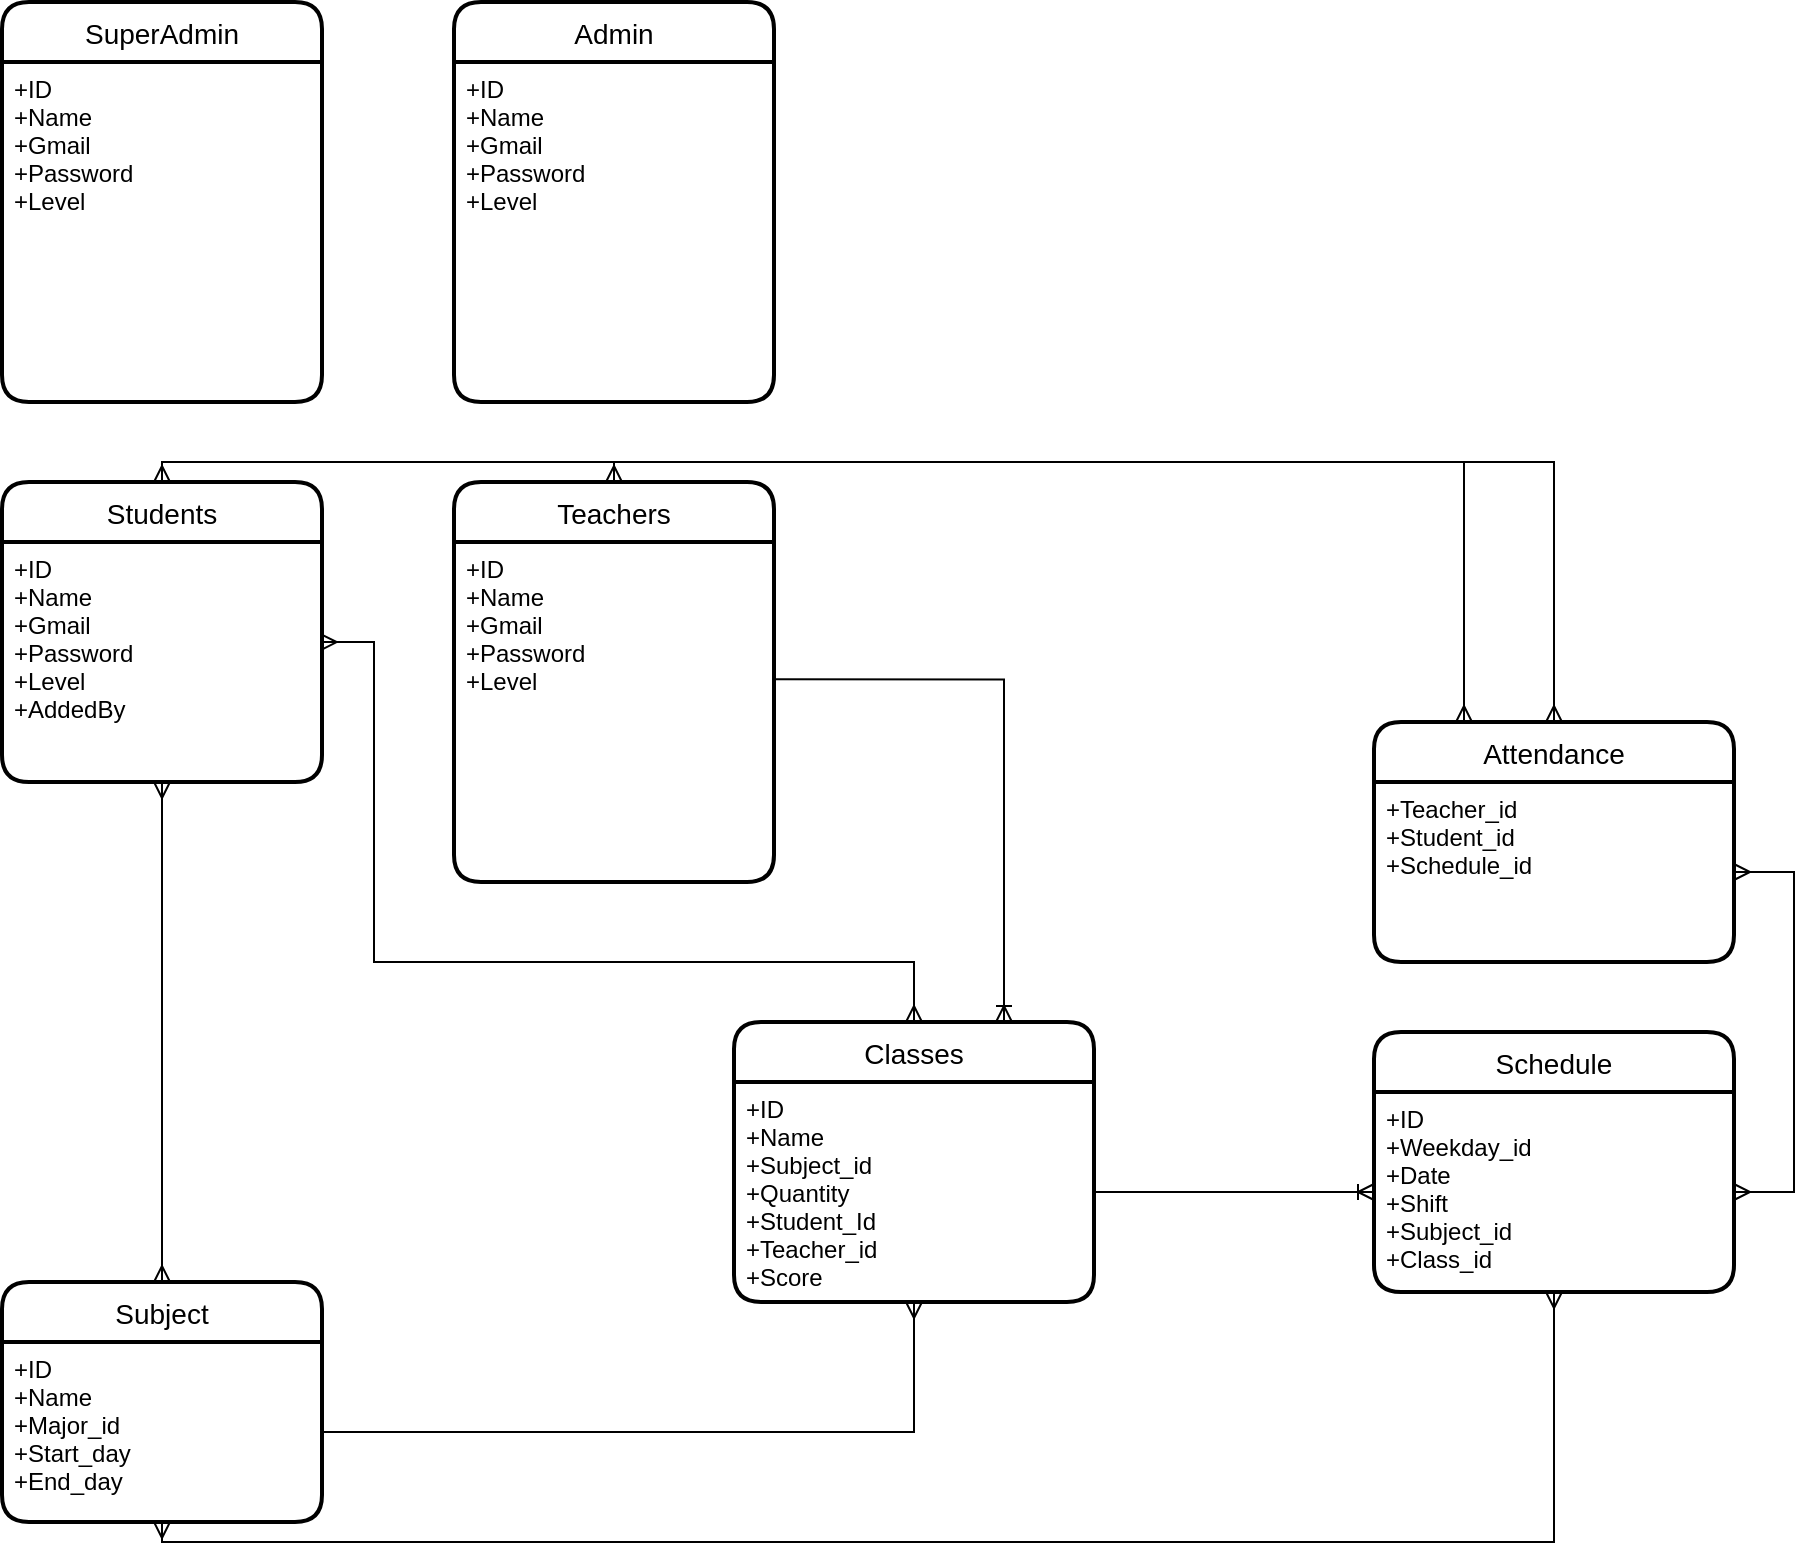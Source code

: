 <mxfile version="18.0.8" type="device" pages="4"><diagram id="ZFB1o7a9MBSXmdI-FnLY" name="Tổng thể"><mxGraphModel dx="1740" dy="2080" grid="1" gridSize="10" guides="1" tooltips="1" connect="1" arrows="1" fold="1" page="1" pageScale="1" pageWidth="827" pageHeight="1169" math="0" shadow="0"><root><mxCell id="0"/><mxCell id="1" parent="0"/><mxCell id="i3qqgHYiVEMcwFEuGcJN-6" value="Students" style="swimlane;childLayout=stackLayout;horizontal=1;startSize=30;horizontalStack=0;rounded=1;fontSize=14;fontStyle=0;strokeWidth=2;resizeParent=0;resizeLast=1;shadow=0;dashed=0;align=center;" parent="1" vertex="1"><mxGeometry x="254" y="20" width="160" height="150" as="geometry"/></mxCell><mxCell id="i3qqgHYiVEMcwFEuGcJN-7" value="+ID&#10;+Name&#10;+Gmail&#10;+Password&#10;+Level&#10;+AddedBy" style="align=left;strokeColor=none;fillColor=none;spacingLeft=4;fontSize=12;verticalAlign=top;resizable=0;rotatable=0;part=1;" parent="i3qqgHYiVEMcwFEuGcJN-6" vertex="1"><mxGeometry y="30" width="160" height="120" as="geometry"/></mxCell><mxCell id="aoYHZ8c70Qp43yfdJp0Z-2" value="Classes" style="swimlane;childLayout=stackLayout;horizontal=1;startSize=30;horizontalStack=0;rounded=1;fontSize=14;fontStyle=0;strokeWidth=2;resizeParent=0;resizeLast=1;shadow=0;dashed=0;align=center;" parent="1" vertex="1"><mxGeometry x="620" y="290" width="180" height="140" as="geometry"/></mxCell><mxCell id="aoYHZ8c70Qp43yfdJp0Z-14" style="edgeStyle=none;rounded=0;orthogonalLoop=1;jettySize=auto;html=1;" parent="aoYHZ8c70Qp43yfdJp0Z-2" source="aoYHZ8c70Qp43yfdJp0Z-3" target="aoYHZ8c70Qp43yfdJp0Z-2" edge="1"><mxGeometry relative="1" as="geometry"/></mxCell><mxCell id="aoYHZ8c70Qp43yfdJp0Z-3" value="+ID&#10;+Name&#10;+Subject_id&#10;+Quantity&#10;+Student_Id&#10;+Teacher_id&#10;+Score" style="align=left;strokeColor=none;fillColor=none;spacingLeft=4;fontSize=12;verticalAlign=top;resizable=0;rotatable=0;part=1;" parent="aoYHZ8c70Qp43yfdJp0Z-2" vertex="1"><mxGeometry y="30" width="180" height="110" as="geometry"/></mxCell><mxCell id="aoYHZ8c70Qp43yfdJp0Z-6" value="Subject" style="swimlane;childLayout=stackLayout;horizontal=1;startSize=30;horizontalStack=0;rounded=1;fontSize=14;fontStyle=0;strokeWidth=2;resizeParent=0;resizeLast=1;shadow=0;dashed=0;align=center;" parent="1" vertex="1"><mxGeometry x="254" y="420" width="160" height="120" as="geometry"/></mxCell><mxCell id="aoYHZ8c70Qp43yfdJp0Z-7" value="+ID&#10;+Name&#10;+Major_id&#10;+Start_day&#10;+End_day" style="align=left;strokeColor=none;fillColor=none;spacingLeft=4;fontSize=12;verticalAlign=top;resizable=0;rotatable=0;part=1;" parent="aoYHZ8c70Qp43yfdJp0Z-6" vertex="1"><mxGeometry y="30" width="160" height="90" as="geometry"/></mxCell><mxCell id="aoYHZ8c70Qp43yfdJp0Z-9" value="" style="edgeStyle=orthogonalEdgeStyle;fontSize=12;html=1;endArrow=ERmany;startArrow=ERmany;rounded=0;entryX=0.5;entryY=0;entryDx=0;entryDy=0;exitX=0.996;exitY=0.417;exitDx=0;exitDy=0;exitPerimeter=0;" parent="1" source="i3qqgHYiVEMcwFEuGcJN-7" target="aoYHZ8c70Qp43yfdJp0Z-2" edge="1"><mxGeometry width="100" height="100" relative="1" as="geometry"><mxPoint x="510" y="150" as="sourcePoint"/><mxPoint x="620" y="280" as="targetPoint"/><Array as="points"><mxPoint x="440" y="100"/><mxPoint x="440" y="260"/><mxPoint x="710" y="260"/></Array></mxGeometry></mxCell><mxCell id="aoYHZ8c70Qp43yfdJp0Z-13" value="" style="fontSize=12;html=1;endArrow=ERmany;startArrow=ERmany;rounded=0;exitX=0.5;exitY=0;exitDx=0;exitDy=0;entryX=0.5;entryY=1;entryDx=0;entryDy=0;" parent="1" source="aoYHZ8c70Qp43yfdJp0Z-6" target="i3qqgHYiVEMcwFEuGcJN-7" edge="1"><mxGeometry width="100" height="100" relative="1" as="geometry"><mxPoint x="520" y="310" as="sourcePoint"/><mxPoint x="620" y="210" as="targetPoint"/></mxGeometry></mxCell><mxCell id="f_x4bpXC9JGxoz6g6J-O-1" value="Teachers" style="swimlane;childLayout=stackLayout;horizontal=1;startSize=30;horizontalStack=0;rounded=1;fontSize=14;fontStyle=0;strokeWidth=2;resizeParent=0;resizeLast=1;shadow=0;dashed=0;align=center;" parent="1" vertex="1"><mxGeometry x="480" y="20" width="160" height="200" as="geometry"/></mxCell><mxCell id="f_x4bpXC9JGxoz6g6J-O-2" value="+ID&#10;+Name&#10;+Gmail&#10;+Password&#10;+Level" style="align=left;strokeColor=none;fillColor=none;spacingLeft=4;fontSize=12;verticalAlign=top;resizable=0;rotatable=0;part=1;" parent="f_x4bpXC9JGxoz6g6J-O-1" vertex="1"><mxGeometry y="30" width="160" height="170" as="geometry"/></mxCell><mxCell id="f_x4bpXC9JGxoz6g6J-O-5" value="" style="edgeStyle=orthogonalEdgeStyle;fontSize=12;html=1;endArrow=ERoneToMany;rounded=0;exitX=1;exitY=0.404;exitDx=0;exitDy=0;exitPerimeter=0;entryX=0.75;entryY=0;entryDx=0;entryDy=0;" parent="1" source="f_x4bpXC9JGxoz6g6J-O-2" target="aoYHZ8c70Qp43yfdJp0Z-2" edge="1"><mxGeometry width="100" height="100" relative="1" as="geometry"><mxPoint x="460" y="300" as="sourcePoint"/><mxPoint x="560" y="200" as="targetPoint"/></mxGeometry></mxCell><mxCell id="SAssNdUvlo5ztdq74VoG-1" value="SuperAdmin" style="swimlane;childLayout=stackLayout;horizontal=1;startSize=30;horizontalStack=0;rounded=1;fontSize=14;fontStyle=0;strokeWidth=2;resizeParent=0;resizeLast=1;shadow=0;dashed=0;align=center;" parent="1" vertex="1"><mxGeometry x="254" y="-220" width="160" height="200" as="geometry"/></mxCell><mxCell id="SAssNdUvlo5ztdq74VoG-2" value="+ID&#10;+Name&#10;+Gmail&#10;+Password&#10;+Level" style="align=left;strokeColor=none;fillColor=none;spacingLeft=4;fontSize=12;verticalAlign=top;resizable=0;rotatable=0;part=1;" parent="SAssNdUvlo5ztdq74VoG-1" vertex="1"><mxGeometry y="30" width="160" height="170" as="geometry"/></mxCell><mxCell id="SAssNdUvlo5ztdq74VoG-3" value="Admin" style="swimlane;childLayout=stackLayout;horizontal=1;startSize=30;horizontalStack=0;rounded=1;fontSize=14;fontStyle=0;strokeWidth=2;resizeParent=0;resizeLast=1;shadow=0;dashed=0;align=center;" parent="1" vertex="1"><mxGeometry x="480" y="-220" width="160" height="200" as="geometry"/></mxCell><mxCell id="SAssNdUvlo5ztdq74VoG-4" value="+ID&#10;+Name&#10;+Gmail&#10;+Password&#10;+Level" style="align=left;strokeColor=none;fillColor=none;spacingLeft=4;fontSize=12;verticalAlign=top;resizable=0;rotatable=0;part=1;" parent="SAssNdUvlo5ztdq74VoG-3" vertex="1"><mxGeometry y="30" width="160" height="170" as="geometry"/></mxCell><mxCell id="K6ElC2a9gCEgkPgk2pkv-1" value="" style="edgeStyle=orthogonalEdgeStyle;fontSize=12;html=1;endArrow=ERmany;rounded=0;exitX=1;exitY=0.5;exitDx=0;exitDy=0;entryX=0.5;entryY=1;entryDx=0;entryDy=0;" parent="1" source="aoYHZ8c70Qp43yfdJp0Z-7" target="aoYHZ8c70Qp43yfdJp0Z-3" edge="1"><mxGeometry width="100" height="100" relative="1" as="geometry"><mxPoint x="340" y="300" as="sourcePoint"/><mxPoint x="440" y="200" as="targetPoint"/></mxGeometry></mxCell><mxCell id="bKeC99DPdZ4c1oQpwHsn-2" value="Schedule" style="swimlane;childLayout=stackLayout;horizontal=1;startSize=30;horizontalStack=0;rounded=1;fontSize=14;fontStyle=0;strokeWidth=2;resizeParent=0;resizeLast=1;shadow=0;dashed=0;align=center;" vertex="1" parent="1"><mxGeometry x="940" y="295" width="180" height="130" as="geometry"/></mxCell><mxCell id="bKeC99DPdZ4c1oQpwHsn-3" value="+ID&#10;+Weekday_id&#10;+Date&#10;+Shift&#10;+Subject_id&#10;+Class_id" style="align=left;strokeColor=none;fillColor=none;spacingLeft=4;fontSize=12;verticalAlign=top;resizable=0;rotatable=0;part=1;" vertex="1" parent="bKeC99DPdZ4c1oQpwHsn-2"><mxGeometry y="30" width="180" height="100" as="geometry"/></mxCell><mxCell id="bKeC99DPdZ4c1oQpwHsn-4" value="" style="edgeStyle=entityRelationEdgeStyle;fontSize=12;html=1;endArrow=ERoneToMany;rounded=0;exitX=1;exitY=0.5;exitDx=0;exitDy=0;entryX=0;entryY=0.5;entryDx=0;entryDy=0;" edge="1" parent="1" source="aoYHZ8c70Qp43yfdJp0Z-3" target="bKeC99DPdZ4c1oQpwHsn-3"><mxGeometry width="100" height="100" relative="1" as="geometry"><mxPoint x="720" y="320" as="sourcePoint"/><mxPoint x="820" y="220" as="targetPoint"/></mxGeometry></mxCell><mxCell id="bKeC99DPdZ4c1oQpwHsn-5" value="" style="edgeStyle=orthogonalEdgeStyle;fontSize=12;html=1;endArrow=ERmany;startArrow=ERmany;rounded=0;exitX=0.5;exitY=1;exitDx=0;exitDy=0;entryX=0.5;entryY=1;entryDx=0;entryDy=0;" edge="1" parent="1" source="aoYHZ8c70Qp43yfdJp0Z-7" target="bKeC99DPdZ4c1oQpwHsn-3"><mxGeometry width="100" height="100" relative="1" as="geometry"><mxPoint x="720" y="320" as="sourcePoint"/><mxPoint x="820" y="220" as="targetPoint"/></mxGeometry></mxCell><mxCell id="bKeC99DPdZ4c1oQpwHsn-6" value="Attendance" style="swimlane;childLayout=stackLayout;horizontal=1;startSize=30;horizontalStack=0;rounded=1;fontSize=14;fontStyle=0;strokeWidth=2;resizeParent=0;resizeLast=1;shadow=0;dashed=0;align=center;" vertex="1" parent="1"><mxGeometry x="940" y="140" width="180" height="120" as="geometry"/></mxCell><mxCell id="bKeC99DPdZ4c1oQpwHsn-7" value="+Teacher_id&#10;+Student_id&#10;+Schedule_id" style="align=left;strokeColor=none;fillColor=none;spacingLeft=4;fontSize=12;verticalAlign=top;resizable=0;rotatable=0;part=1;" vertex="1" parent="bKeC99DPdZ4c1oQpwHsn-6"><mxGeometry y="30" width="180" height="90" as="geometry"/></mxCell><mxCell id="bKeC99DPdZ4c1oQpwHsn-8" value="" style="edgeStyle=orthogonalEdgeStyle;fontSize=12;html=1;endArrow=ERmany;startArrow=ERmany;rounded=0;exitX=0.5;exitY=0;exitDx=0;exitDy=0;entryX=0.25;entryY=0;entryDx=0;entryDy=0;" edge="1" parent="1" source="i3qqgHYiVEMcwFEuGcJN-6" target="bKeC99DPdZ4c1oQpwHsn-6"><mxGeometry width="100" height="100" relative="1" as="geometry"><mxPoint x="720" y="410" as="sourcePoint"/><mxPoint x="820" y="310" as="targetPoint"/></mxGeometry></mxCell><mxCell id="bKeC99DPdZ4c1oQpwHsn-9" value="" style="edgeStyle=orthogonalEdgeStyle;fontSize=12;html=1;endArrow=ERmany;startArrow=ERmany;rounded=0;exitX=0.5;exitY=0;exitDx=0;exitDy=0;entryX=0.5;entryY=0;entryDx=0;entryDy=0;" edge="1" parent="1" source="f_x4bpXC9JGxoz6g6J-O-1" target="bKeC99DPdZ4c1oQpwHsn-6"><mxGeometry width="100" height="100" relative="1" as="geometry"><mxPoint x="720" y="200" as="sourcePoint"/><mxPoint x="820" y="100" as="targetPoint"/><Array as="points"><mxPoint x="560" y="10"/><mxPoint x="1030" y="10"/></Array></mxGeometry></mxCell><mxCell id="bKeC99DPdZ4c1oQpwHsn-10" value="" style="edgeStyle=entityRelationEdgeStyle;fontSize=12;html=1;endArrow=ERmany;startArrow=ERmany;rounded=0;exitX=1;exitY=0.5;exitDx=0;exitDy=0;entryX=1;entryY=0.5;entryDx=0;entryDy=0;" edge="1" parent="1" source="bKeC99DPdZ4c1oQpwHsn-3" target="bKeC99DPdZ4c1oQpwHsn-7"><mxGeometry width="100" height="100" relative="1" as="geometry"><mxPoint x="720" y="410" as="sourcePoint"/><mxPoint x="820" y="310" as="targetPoint"/></mxGeometry></mxCell></root></mxGraphModel></diagram><diagram id="G4WLU3N1KM2d5GiOBBmN" name="Quản lý tài khoản hệ thống"><mxGraphModel dx="1131" dy="1933" grid="1" gridSize="10" guides="1" tooltips="1" connect="1" arrows="1" fold="1" page="1" pageScale="1" pageWidth="827" pageHeight="1169" math="0" shadow="0"><root><mxCell id="0"/><mxCell id="1" parent="0"/><mxCell id="8-Kh5yM1Lgwlk3OS3tcG-1" value="Admin" style="swimlane;childLayout=stackLayout;horizontal=1;startSize=30;horizontalStack=0;rounded=1;fontSize=14;fontStyle=0;strokeWidth=2;resizeParent=0;resizeLast=1;shadow=0;dashed=0;align=center;" vertex="1" parent="1"><mxGeometry x="159" y="-684" width="160" height="200" as="geometry"/></mxCell><mxCell id="8-Kh5yM1Lgwlk3OS3tcG-2" value="+ID&#10;+Name&#10;+Birthdate&#10;+Avatar&#10;+Gmail&#10;+Phone&#10;+Password&#10;+Level" style="align=left;strokeColor=none;fillColor=none;spacingLeft=4;fontSize=12;verticalAlign=top;resizable=0;rotatable=0;part=1;" vertex="1" parent="8-Kh5yM1Lgwlk3OS3tcG-1"><mxGeometry y="30" width="160" height="170" as="geometry"/></mxCell><mxCell id="8-Kh5yM1Lgwlk3OS3tcG-3" value="SuperAdmin" style="swimlane;childLayout=stackLayout;horizontal=1;startSize=30;horizontalStack=0;rounded=1;fontSize=14;fontStyle=0;strokeWidth=2;resizeParent=0;resizeLast=1;shadow=0;dashed=0;align=center;" vertex="1" parent="1"><mxGeometry x="159" y="-920" width="160" height="200" as="geometry"/></mxCell><mxCell id="8-Kh5yM1Lgwlk3OS3tcG-4" value="+ID&#10;+Name&#10;+Birthdate&#10;+Avatar&#10;+Gmail&#10;+Phone&#10;+Password&#10;+Level" style="align=left;strokeColor=none;fillColor=none;spacingLeft=4;fontSize=12;verticalAlign=top;resizable=0;rotatable=0;part=1;" vertex="1" parent="8-Kh5yM1Lgwlk3OS3tcG-3"><mxGeometry y="30" width="160" height="170" as="geometry"/></mxCell><mxCell id="8-Kh5yM1Lgwlk3OS3tcG-5" value="" style="rounded=1;arcSize=0;whiteSpace=wrap;html=1;align=center;fillColor=none;" vertex="1" parent="1"><mxGeometry x="139" y="-960" width="200" height="500" as="geometry"/></mxCell><mxCell id="8-Kh5yM1Lgwlk3OS3tcG-6" value="" style="rounded=1;arcSize=0;whiteSpace=wrap;html=1;align=center;fillColor=none;" vertex="1" parent="1"><mxGeometry x="489" y="-960" width="200" height="500" as="geometry"/></mxCell><mxCell id="GGj_1zmQTlBXRav-Me36-1" value="Students" style="swimlane;childLayout=stackLayout;horizontal=1;startSize=30;horizontalStack=0;rounded=1;fontSize=14;fontStyle=0;strokeWidth=2;resizeParent=0;resizeLast=1;shadow=0;dashed=0;align=center;" vertex="1" parent="1"><mxGeometry x="509" y="-920" width="160" height="200" as="geometry"/></mxCell><mxCell id="GGj_1zmQTlBXRav-Me36-2" value="+ID&#10;+Name&#10;+Major_id&#10;+Course_id&#10;+Birthdate&#10;+Avatar&#10;+Gmail&#10;+Phone&#10;+Password&#10;+Level&#10;+AddedBy" style="align=left;strokeColor=none;fillColor=none;spacingLeft=4;fontSize=12;verticalAlign=top;resizable=0;rotatable=0;part=1;" vertex="1" parent="GGj_1zmQTlBXRav-Me36-1"><mxGeometry y="30" width="160" height="170" as="geometry"/></mxCell><mxCell id="GGj_1zmQTlBXRav-Me36-3" value="Teachers" style="swimlane;childLayout=stackLayout;horizontal=1;startSize=30;horizontalStack=0;rounded=1;fontSize=14;fontStyle=0;strokeWidth=2;resizeParent=0;resizeLast=1;shadow=0;dashed=0;align=center;" vertex="1" parent="1"><mxGeometry x="509" y="-684" width="160" height="200" as="geometry"/></mxCell><mxCell id="GGj_1zmQTlBXRav-Me36-4" value="+ID&#10;+Name&#10;+Birthdate&#10;+Avatar&#10;+Gmail&#10;+Phone&#10;+Password&#10;+Level" style="align=left;strokeColor=none;fillColor=none;spacingLeft=4;fontSize=12;verticalAlign=top;resizable=0;rotatable=0;part=1;" vertex="1" parent="GGj_1zmQTlBXRav-Me36-3"><mxGeometry y="30" width="160" height="170" as="geometry"/></mxCell></root></mxGraphModel></diagram><diagram id="XwyGQB8ADfL2X9nnMU5x" name="Quản lý chuong trinh hoc"><mxGraphModel dx="1131" dy="1933" grid="1" gridSize="10" guides="1" tooltips="1" connect="1" arrows="1" fold="1" page="1" pageScale="1" pageWidth="827" pageHeight="1169" math="0" shadow="0"><root><mxCell id="0"/><mxCell id="1" parent="0"/><mxCell id="w9ulpWnZz0lxJoVk33R9-1" value="Admin" style="swimlane;childLayout=stackLayout;horizontal=1;startSize=30;horizontalStack=0;rounded=1;fontSize=14;fontStyle=0;strokeWidth=2;resizeParent=0;resizeLast=1;shadow=0;dashed=0;align=center;" vertex="1" parent="1"><mxGeometry x="90" y="-683" width="160" height="200" as="geometry"/></mxCell><mxCell id="w9ulpWnZz0lxJoVk33R9-2" value="+ID&#10;+Name&#10;+Birthdate&#10;+Avatar&#10;+Gmail&#10;+Phone&#10;+Password&#10;+Level" style="align=left;strokeColor=none;fillColor=none;spacingLeft=4;fontSize=12;verticalAlign=top;resizable=0;rotatable=0;part=1;" vertex="1" parent="w9ulpWnZz0lxJoVk33R9-1"><mxGeometry y="30" width="160" height="170" as="geometry"/></mxCell><mxCell id="w9ulpWnZz0lxJoVk33R9-5" value="" style="rounded=1;arcSize=0;whiteSpace=wrap;html=1;align=center;fillColor=none;" vertex="1" parent="1"><mxGeometry x="400" y="-750" width="240" height="340" as="geometry"/></mxCell><mxCell id="eiO8ukPcxHkubL7eWPe2-1" value="Majors" style="swimlane;childLayout=stackLayout;horizontal=1;startSize=30;horizontalStack=0;rounded=1;fontSize=14;fontStyle=0;strokeWidth=2;resizeParent=0;resizeLast=1;shadow=0;dashed=0;align=center;" vertex="1" parent="1"><mxGeometry x="440" y="-540" width="160" height="90" as="geometry"/></mxCell><mxCell id="eiO8ukPcxHkubL7eWPe2-2" value="+ID&#10;+Name" style="align=left;strokeColor=none;fillColor=none;spacingLeft=4;fontSize=12;verticalAlign=top;resizable=0;rotatable=0;part=1;" vertex="1" parent="eiO8ukPcxHkubL7eWPe2-1"><mxGeometry y="30" width="160" height="60" as="geometry"/></mxCell><mxCell id="_ClQyBftSIMzokkCT9oc-1" value="Subject" style="swimlane;childLayout=stackLayout;horizontal=1;startSize=30;horizontalStack=0;rounded=1;fontSize=14;fontStyle=0;strokeWidth=2;resizeParent=0;resizeLast=1;shadow=0;dashed=0;align=center;" vertex="1" parent="1"><mxGeometry x="440" y="-690" width="160" height="120" as="geometry"/></mxCell><mxCell id="_ClQyBftSIMzokkCT9oc-2" value="+ID&#10;+Name&#10;+Major_id&#10;+Start_day&#10;+End_day" style="align=left;strokeColor=none;fillColor=none;spacingLeft=4;fontSize=12;verticalAlign=top;resizable=0;rotatable=0;part=1;" vertex="1" parent="_ClQyBftSIMzokkCT9oc-1"><mxGeometry y="30" width="160" height="90" as="geometry"/></mxCell><mxCell id="_ClQyBftSIMzokkCT9oc-3" value="" style="edgeStyle=orthogonalEdgeStyle;fontSize=12;html=1;endArrow=ERoneToMany;rounded=0;exitX=1;exitY=0.25;exitDx=0;exitDy=0;entryX=1;entryY=0.25;entryDx=0;entryDy=0;" edge="1" parent="1" source="_ClQyBftSIMzokkCT9oc-2" target="eiO8ukPcxHkubL7eWPe2-2"><mxGeometry width="100" height="100" relative="1" as="geometry"><mxPoint x="360" y="-600" as="sourcePoint"/><mxPoint x="460" y="-700" as="targetPoint"/><Array as="points"><mxPoint x="620" y="-637"/><mxPoint x="620" y="-495"/></Array></mxGeometry></mxCell></root></mxGraphModel></diagram><diagram id="QT5UXIhogtClm2z0Na8g" name="Page-4"><mxGraphModel dx="1131" dy="764" grid="1" gridSize="10" guides="1" tooltips="1" connect="1" arrows="1" fold="1" page="1" pageScale="1" pageWidth="827" pageHeight="1169" math="0" shadow="0"><root><mxCell id="0"/><mxCell id="1" parent="0"/></root></mxGraphModel></diagram></mxfile>